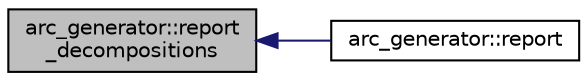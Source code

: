digraph "arc_generator::report_decompositions"
{
  edge [fontname="Helvetica",fontsize="10",labelfontname="Helvetica",labelfontsize="10"];
  node [fontname="Helvetica",fontsize="10",shape=record];
  rankdir="LR";
  Node3428 [label="arc_generator::report\l_decompositions",height=0.2,width=0.4,color="black", fillcolor="grey75", style="filled", fontcolor="black"];
  Node3428 -> Node3429 [dir="back",color="midnightblue",fontsize="10",style="solid",fontname="Helvetica"];
  Node3429 [label="arc_generator::report",height=0.2,width=0.4,color="black", fillcolor="white", style="filled",URL="$d4/d21/classarc__generator.html#a650f715bb3eec8fd1057e07e5b384f9a"];
}
